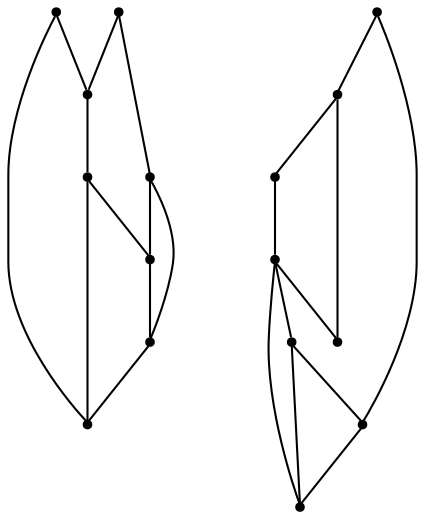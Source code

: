 graph {
  node [shape=point,comment="{\"directed\":false,\"doi\":\"10.1007/978-3-319-73915-1_34\",\"figure\":\"? (7)\"}"]

  v0 [pos="1248.5853840163932,409.46350431475116"]
  v1 [pos="1196.0363289555607,409.46350431475116"]
  v2 [pos="1130.3602081220088,356.92231047424923"]
  v3 [pos="1077.8164308998453,356.9223104742493"]
  v4 [pos="1012.1320912633056,304.3813709843009"]
  v5 [pos="959.5945139118677,304.38137098430093"]
  v6 [pos="893.9121614133813,251.83610753494276"]
  v7 [pos="841.3673667765346,251.831783575533"]
  v8 [pos="695.2107240546753,356.9223104742493"]
  v9 [pos="813.4368855695341,409.46350431475116"]
  v10 [pos="760.8920273442699,409.46350431475116"]
  v11 [pos="642.6658976236199,356.92231047424923"]
  v12 [pos="524.4418742693063,304.38137098430093"]
  v13 [pos="576.9877737549103,304.38137098430093"]
  v14 [pos="458.76057097971164,251.83610753494276"]
  v15 [pos="406.21889217533237,251.83178357553294"]

  v0 -- v2 [id="-1",pos="1248.5853840163932,409.46350431475116 1248.5864332252852,402.8999405904543 1248.5864332252852,402.8999405904543 1248.5864332252852,402.8999405904543 1235.4509737814292,402.8999405904543 1235.4509737814292,402.8999405904543 1235.4509737814292,402.8999405904543 1235.4509737814292,396.3323072573012 1235.4509737814292,396.3323072573012 1235.4509737814292,396.3323072573012 1222.3156415144088,396.3323072573012 1222.3156415144088,396.3323072573012 1222.3156415144088,396.3323072573012 1222.3156415144088,389.7604930369246 1222.3156415144088,389.7604930369246 1222.3156415144088,389.7604930369246 1209.1759852349846,389.7604930369246 1209.1759852349846,389.7604930369246 1209.1759852349846,389.7604930369246 1209.1759852349846,383.192875600681 1209.1759852349846,383.192875600681 1209.1759852349846,383.192875600681 1196.044722626697,383.192875600681 1196.044722626697,383.192875600681 1196.044722626697,383.192875600681 1196.044722626697,376.62525816443747 1196.044722626697,376.62525816443747 1196.044722626697,376.62525816443747 1182.909263182841,376.62525816443747 1182.909263182841,376.62525816443747 1182.909263182841,376.62525816443747 1182.909263182841,370.05760893437474 1182.909263182841,370.05760893437474 1182.909263182841,370.05760893437474 1169.7697340802524,370.05760893437474 1169.7697340802524,370.05760893437474 1169.7697340802524,370.05760893437474 1169.7697340802524,363.49415648844507 1169.7697340802524,363.49415648844507 1169.7697340802524,363.49415648844507 1150.0666085028863,363.49415648844507 1150.0666085028863,363.49415648844507 1150.0666085028863,363.49415648844507 1150.0666085028863,356.92650725838234 1150.0666085028863,356.92650725838234 1150.0666085028863,356.92650725838234 1130.3602081220088,356.92231047424923 1130.3602081220088,356.92231047424923 1130.3602081220088,356.92231047424923"]
  v15 -- v14 [id="-2",pos="406.21889217533237,251.83178357553294 458.76057097971164,251.83610753494276 458.76057097971164,251.83610753494276 458.76057097971164,251.83610753494276"]
  v8 -- v9 [id="-3",pos="695.2107240546753,356.9223104742493 813.4368855695341,409.46350431475116 813.4368855695341,409.46350431475116 813.4368855695341,409.46350431475116"]
  v10 -- v9 [id="-5",pos="760.8920273442699,409.46350431475116 813.4368855695341,409.46350431475116 813.4368855695341,409.46350431475116 813.4368855695341,409.46350431475116"]
  v10 -- v11 [id="-7",pos="760.8920273442699,409.46350431475116 642.6658976236199,356.92231047424923 642.6658976236199,356.92231047424923 642.6658976236199,356.92231047424923"]
  v8 -- v12 [id="-9",pos="695.2107240546753,356.9223104742493 682.0795091377007,356.9222468866109 682.0795091377007,356.9222468866109 682.0795091377007,356.9222468866109 524.4418742693063,304.38137098430093 524.4418742693063,304.38137098430093 524.4418742693063,304.38137098430093"]
  v7 -- v1 [id="-13",pos="841.3673667765346,251.831783575533 841.3673508794302,258.4037249711863 841.3673508794302,258.4037249711863 841.3673508794302,258.4037249711863 854.5069435704365,258.4037249711863 854.5069435704365,258.4037249711863 854.5069435704365,258.4037249711863 854.5069435704365,264.97137420124903 854.5069435704365,264.97137420124903 854.5069435704365,264.97137420124903 867.6423394258748,264.97137420124903 867.6423394258748,264.97137420124903 867.6423394258748,264.97137420124903 867.6423394258748,271.54318842162564 867.6423394258748,271.54318842162564 867.6423394258748,271.54318842162564 880.7777988697306,271.54318842162564 880.7777988697306,271.54318842162564 880.7777988697306,271.54318842162564 880.7777988697306,278.1108058578692 880.7777988697306,278.1108058578692 880.7777988697306,278.1108058578692 893.9131947251689,278.1108058578692 893.9131947251689,278.1108058578692 893.9131947251689,278.1108058578692 893.9131947251689,284.67842329411275 893.9131947251689,284.67842329411275 893.9131947251689,284.67842329411275 907.0486541690248,284.67842329411275 907.0486541690248,284.67842329411275 907.0486541690248,284.67842329411275 907.0486541690248,291.2460725241755 907.0486541690248,291.2460725241755 907.0486541690248,291.2460725241755 920.184050024463,291.2460725241755 920.184050024463,291.2460725241755 920.184050024463,291.2460725241755 920.184050024463,297.813689960419 920.184050024463,297.813689960419 920.184050024463,297.813689960419 933.3195094683189,297.813689960419 933.3195094683189,297.813689960419 933.3195094683189,297.813689960419 933.3195094683189,304.3771742001679 933.3195094683189,304.3771742001679 933.3195094683189,304.3771742001679 946.4632354064755,304.3771742001679 946.4632354064755,304.3771742001679 946.4632354064755,304.3771742001679 946.4632354064755,317.51660585678803 946.4632354064755,317.51660585678803 946.4632354064755,317.51660585678803 979.3018204276975,317.51660585678803 979.3018204276975,317.51660585678803 979.3018204276975,317.51660585678803 979.3018204276975,324.0842232930316 979.3018204276975,324.0842232930316 979.3018204276975,324.0842232930316 999.0008127579133,324.0842232930316 999.0008127579133,324.0842232930316 999.0008127579133,324.0842232930316 999.0008127579133,330.6518725230943 999.0008127579133,330.6518725230943 999.0008127579133,330.6518725230943 1018.6998050881291,330.6518725230943 1018.6998050881291,330.6518725230943 1018.6998050881291,330.6518725230943 1018.6998050881291,337.215324969024 1018.6998050881291,337.215324969024 1018.6998050881291,337.215324969024 1038.4112607482136,337.215324969024 1038.4112607482136,337.215324969024 1038.4112607482136,337.215324969024 1038.4112607482136,343.7871391894006 1038.4112607482136,343.7871391894006 1038.4112607482136,343.7871391894006 1084.389438460442,343.7871391894006 1084.389438460442,343.7871391894006 1084.389438460442,343.7871391894006 1084.389438460442,350.35475662564414 1084.389438460442,350.35475662564414 1084.389438460442,350.35475662564414 1090.9488380996515,350.35475662564414 1090.9488380996515,350.35475662564414 1090.9488380996515,350.35475662564414 1090.9488380996515,356.92240585570687 1090.9488380996515,356.92240585570687 1090.9488380996515,356.92240585570687 1097.52070106873,356.92657084602075 1097.52070106873,356.92657084602075 1097.52070106873,356.92657084602075 1097.52070106873,370.05767252201315 1097.52070106873,370.05767252201315 1097.52070106873,370.05767252201315 1136.9311490590303,370.05767252201315 1136.9311490590303,370.05767252201315 1136.9311490590303,370.05767252201315 1136.9311490590303,376.62528995825664 1136.9311490590303,376.62528995825664 1136.9311490590303,376.62528995825664 1150.0706781616188,376.62528995825664 1150.0706781616188,376.62528995825664 1150.0706781616188,376.62528995825664 1150.0706781616188,383.19293918831943 1150.0706781616188,383.19293918831943 1150.0706781616188,383.19293918831943 1163.2061376054749,383.19293918831943 1163.2061376054749,383.19293918831943 1163.2061376054749,383.19293918831943 1163.2061376054749,389.7605566245629 1163.2061376054749,389.7605566245629 1163.2061376054749,389.7605566245629 1176.3415970493306,389.7605566245629 1176.3415970493306,389.7605566245629 1176.3415970493306,389.7605566245629 1176.3415970493306,396.33237084493953 1176.3415970493306,396.33237084493953 1176.3415970493306,396.33237084493953 1189.4769293163513,396.33237084493953 1189.4769293163513,396.33237084493953 1189.4769293163513,396.33237084493953 1189.4769293163513,402.8999882811831 1189.4769293163513,402.8999882811831 1189.4769293163513,402.8999882811831 1196.044722626697,402.8999882811831 1196.044722626697,402.8999882811831 1196.044722626697,402.8999882811831 1196.0363289555607,409.46350431475116 1196.0363289555607,409.46350431475116 1196.0363289555607,409.46350431475116"]
  v6 -- v5 [id="-14",pos="893.9121614133813,251.83610753494276 893.9132583135865,258.4036613835479 893.9132583135865,258.4036613835479 893.9132583135865,258.4036613835479 900.4809880355144,258.4036613835479 900.4809880355144,258.4036613835479 900.4809880355144,258.4036613835479 900.4809880355144,264.9713106136107 900.4809880355144,264.9713106136107 900.4809880355144,264.9713106136107 907.0486541690248,264.9713106136107 907.0486541690248,264.9713106136107 907.0486541690248,264.9713106136107 907.0486541690248,271.5389280498542 907.0486541690248,271.5389280498542 907.0486541690248,271.5389280498542 920.188246860031,271.5389280498542 920.188246860031,271.5389280498542 920.188246860031,271.5389280498542 920.188246860031,278.10657727991696 920.188246860031,278.10657727991696 920.188246860031,278.10657727991696 926.755976581959,278.10657727991696 926.755976581959,278.10657727991696 926.755976581959,278.10657727991696 926.755976581959,284.67419471616046 926.755976581959,284.67419471616046 926.755976581959,284.67419471616046 933.3237063038869,284.67419471616046 933.3237063038869,284.67419471616046 933.3237063038869,284.67419471616046 933.3237063038869,291.24600893653707 933.3237063038869,291.24600893653707 933.3237063038869,291.24600893653707 946.4549689121748,291.24600893653707 946.4549689121748,291.24600893653707 946.4549689121748,291.24600893653707 946.4549689121748,297.8136263727806 946.4549689121748,297.8136263727806 946.4549689121748,297.8136263727806 959.594561603181,297.8136263727806 959.594561603181,297.8136263727806 959.594561603181,297.8136263727806 959.5945139118677,304.38137098430093 959.5945139118677,304.38137098430093 959.5945139118677,304.38137098430093"]
  v15 -- v10 [id="-15",pos="406.21889217533237,251.83178357553294 504.7387248462834,304.37701523107194 504.7387248462834,304.37701523107194 504.7387248462834,304.37701523107194 662.3721867247665,356.9222468866109 662.3721867247665,356.9222468866109 662.3721867247665,356.9222468866109 760.8920273442699,409.46350431475116 760.8920273442699,409.46350431475116 760.8920273442699,409.46350431475116"]
  v0 -- v5 [id="-17",pos="1248.5853840163932,409.46350431475116 1228.8833076479189,409.46757392360746 1228.8833076479189,409.46757392360746 1228.8833076479189,409.46757392360746 1228.8833076479189,402.89992469354473 1228.8833076479189,402.89992469354473 1228.8833076479189,402.89992469354473 1215.747848204063,402.89992469354473 1215.747848204063,402.89992469354473 1215.747848204063,402.89992469354473 1215.747848204063,396.3323072573012 1215.747848204063,396.3323072573012 1215.747848204063,396.3323072573012 1202.612388760207,396.3323072573012 1202.612388760207,396.3323072573012 1202.612388760207,396.3323072573012 1202.612388760207,389.7604930369246 1202.612388760207,389.7604930369246 1202.612388760207,389.7604930369246 1189.4770564931866,389.7604930369246 1189.4770564931866,389.7604930369246 1189.4770564931866,389.7604930369246 1189.4770564931866,383.192875600681 1189.4770564931866,383.192875600681 1189.4770564931866,383.192875600681 1176.3415970493306,383.192875600681 1176.3415970493306,383.192875600681 1176.3415970493306,383.192875600681 1176.3415970493306,376.6252263706183 1176.3415970493306,376.6252263706183 1176.3415970493306,376.6252263706183 1163.2061376054749,376.6252263706183 1163.2061376054749,376.6252263706183 1163.2061376054749,376.6252263706183 1163.2061376054749,370.05760893437474 1163.2061376054749,370.05760893437474 1163.2061376054749,370.05760893437474 1143.4988151925406,370.05760893437474 1143.4988151925406,370.05760893437474 1143.4988151925406,370.05760893437474 1143.4988151925406,363.489959704312 1143.4988151925406,363.489959704312 1143.4988151925406,363.489959704312 1110.6602301713185,363.489959704312 1110.6602301713185,363.489959704312 1110.6602301713185,363.489959704312 1110.6602301713185,350.35469303800573 1110.6602301713185,350.35469303800573 1110.6602301713185,350.35469303800573 1097.524897904298,350.35469303800573 1097.524897904298,350.35469303800573 1097.524897904298,350.35469303800573 1097.524897904298,343.7870756017622 1097.524897904298,343.7870756017622 1097.524897904298,343.7870756017622 1090.9571045939524,343.7870756017622 1090.9571045939524,343.7870756017622 1090.9571045939524,343.7870756017622 1090.9571045939524,337.21942637169946 1090.9571045939524,337.21942637169946 1090.9571045939524,337.21942637169946 1051.5467201920696,337.21942637169946 1051.5467201920696,337.21942637169946 1051.5467201920696,337.21942637169946 1051.5467201920696,330.6518089354559 1051.5467201920696,330.6518089354559 1051.5467201920696,330.6518089354559 1031.8435946147035,330.6518089354559 1031.8435946147035,330.6518089354559 1031.8435946147035,330.6518089354559 1031.8435946147035,324.08419149921235 1031.8435946147035,324.08419149921235 1031.8435946147035,324.08419149921235 1012.1362722017692,324.08419149921235 1012.1362722017692,324.08419149921235 1012.1362722017692,324.08419149921235 1012.1362722017692,317.5165422691496 1012.1362722017692,317.5165422691496 1012.1362722017692,317.5165422691496 985.8695501496255,317.5165422691496 985.8695501496255,317.5165422691496 985.8695501496255,317.5165422691496 985.8695501496255,310.9489248329061 985.8695501496255,310.9489248329061 985.8695501496255,310.9489248329061 972.7299574586192,310.9489248329061 972.7299574586192,310.9489248329061 972.7299574586192,310.9489248329061 972.7299574586192,304.37711061252946 972.7299574586192,304.37711061252946 972.7299574586192,304.37711061252946 959.5945139118677,304.38137098430093 959.5945139118677,304.38137098430093 959.5945139118677,304.38137098430093"]
  v3 -- v1 [id="-19",pos="1077.8164308998453,356.9223104742493 1077.8175754913639,363.49415648844507 1077.8175754913639,363.49415648844507 1077.8175754913639,363.49415648844507 1090.9529077583843,363.49415648844507 1090.9529077583843,363.49415648844507 1090.9529077583843,363.49415648844507 1090.9529077583843,376.62525816443747 1090.9529077583843,376.62525816443747 1090.9529077583843,376.62525816443747 1130.3633557486846,376.62525816443747 1130.3633557486846,376.62525816443747 1130.3633557486846,376.62525816443747 1130.3633557486846,383.192875600681 1130.3633557486846,383.192875600681 1130.3633557486846,383.192875600681 1143.5030120281085,383.192875600681 1143.5030120281085,383.192875600681 1143.5030120281085,383.192875600681 1143.5030120281085,389.7604930369246 1143.5030120281085,389.7604930369246 1143.5030120281085,389.7604930369246 1156.6342746363964,389.7604930369246 1156.6342746363964,389.7604930369246 1156.6342746363964,389.7604930369246 1156.6342746363964,396.3323072573012 1156.6342746363964,396.3323072573012 1156.6342746363964,396.3323072573012 1169.7697340802524,396.3323072573012 1169.7697340802524,396.3323072573012 1169.7697340802524,396.3323072573012 1169.7697340802524,402.8999405904543 1169.7697340802524,402.8999405904543 1169.7697340802524,402.8999405904543 1182.909263182841,402.8999405904543 1182.909263182841,402.8999405904543 1182.909263182841,402.8999405904543 1182.909263182841,409.46757392360746 1182.909263182841,409.46757392360746 1182.909263182841,409.46757392360746 1196.0363289555607,409.46350431475116 1196.0363289555607,409.46350431475116 1196.0363289555607,409.46350431475116"]
  v5 -- v4 [id="-21",pos="959.5945139118677,304.38137098430093 1012.1320912633056,304.3813709843009 1012.1320912633056,304.3813709843009 1012.1320912633056,304.3813709843009"]
  v14 -- v13 [id="-22",pos="458.76057097971164,251.83610753494276 576.9877737549103,304.38137098430093 576.9877737549103,304.38137098430093 576.9877737549103,304.38137098430093"]
  v4 -- v2 [id="-24",pos="1012.1320912633056,304.3813709843009 1025.2716680572075,304.37711061252946 1025.2716680572075,304.37711061252946 1025.2716680572075,304.37711061252946 1025.2716680572075,310.9489248329061 1025.2716680572075,310.9489248329061 1025.2716680572075,310.9489248329061 1044.9789904701418,310.9489248329061 1044.9789904701418,310.9489248329061 1044.9789904701418,310.9489248329061 1044.9789904701418,317.5165422691496 1044.9789904701418,317.5165422691496 1044.9789904701418,317.5165422691496 1064.6821160475079,317.5165422691496 1064.6821160475079,317.5165422691496 1064.6821160475079,317.5165422691496 1064.6821160475079,324.08419149921235 1064.6821160475079,324.08419149921235 1064.6821160475079,324.08419149921235 1084.389438460442,324.08419149921235 1084.389438460442,324.08419149921235 1084.389438460442,324.08419149921235 1084.389438460442,330.6518089354559 1084.389438460442,330.6518089354559 1084.389438460442,330.6518089354559 1097.524897904298,330.6518089354559 1097.524897904298,330.6518089354559 1097.524897904298,330.6518089354559 1097.524897904298,337.21945816551863 1097.524897904298,337.21945816551863 1097.524897904298,337.21945816551863 1110.6561605125858,337.21945816551863 1110.6561605125858,337.21945816551863 1110.6561605125858,337.21945816551863 1110.6561605125858,343.7870756017622 1110.6561605125858,343.7870756017622 1110.6561605125858,343.7870756017622 1123.7914927796064,343.7870756017622 1123.7914927796064,343.7870756017622 1123.7914927796064,343.7870756017622 1123.7914927796064,350.3588898221388 1123.7914927796064,350.3588898221388 1123.7914927796064,350.3588898221388 1130.359286089952,350.3588898221388 1130.359286089952,350.3588898221388 1130.359286089952,350.3588898221388 1130.3602081220088,356.92231047424923 1130.3602081220088,356.92231047424923 1130.3602081220088,356.92231047424923"]
  v6 -- v4 [id="-28",pos="893.9121614133813,251.83610753494276 907.0486541690248,251.8360439473044 907.0486541690248,251.8360439473044 907.0486541690248,251.8360439473044 907.0486541690248,258.40369317736713 907.0486541690248,258.40369317736713 907.0486541690248,258.40369317736713 920.1841136128807,258.40369317736713 920.1841136128807,258.40369317736713 920.1841136128807,258.40369317736713 920.1841136128807,264.9713106136107 920.1841136128807,264.9713106136107 920.1841136128807,264.9713106136107 933.3237063038869,264.9713106136107 933.3237063038869,264.9713106136107 933.3237063038869,264.9713106136107 933.3237063038869,271.53479485335953 933.3237063038869,271.53479485335953 933.3237063038869,271.53479485335953 946.4591021593251,271.53479485335953 946.4591021593251,271.53479485335953 946.4591021593251,271.53479485335953 946.4591021593251,278.1024122896031 946.4591021593251,278.1024122896031 946.4591021593251,278.1024122896031 959.594561603181,278.1024122896031 959.594561603181,278.1024122896031 959.594561603181,278.1024122896031 959.594561603181,284.6700297258466 959.594561603181,284.6700297258466 959.594561603181,284.6700297258466 979.2934903449791,284.6700297258466 979.2934903449791,284.6700297258466 979.2934903449791,284.6700297258466 979.2934903449791,291.2418439462232 979.2934903449791,291.2418439462232 979.2934903449791,291.2418439462232 999.0050095934814,291.2418439462232 999.0050095934814,291.2418439462232 999.0050095934814,291.2418439462232 999.0050095934814,297.80949317628597 999.0050095934814,297.80949317628597 999.0050095934814,297.80949317628597 1012.1362722017692,297.80949317628597 1012.1362722017692,297.80949317628597 1012.1362722017692,297.80949317628597 1012.1320912633056,304.3813709843009 1012.1320912633056,304.3813709843009 1012.1320912633056,304.3813709843009"]
  v1 -- v0 [id="-29",pos="1196.0363289555607,409.46350431475116 1248.5853840163932,409.46350431475116 1248.5853840163932,409.46350431475116 1248.5853840163932,409.46350431475116"]
  v7 -- v6 [id="-31",pos="841.3673667765346,251.831783575533 893.9121614133813,251.83610753494276 893.9121614133813,251.83610753494276 893.9121614133813,251.83610753494276"]
  v3 -- v2 [id="-32",pos="1077.8164308998453,356.9223104742493 1130.3602081220088,356.92231047424923 1130.3602081220088,356.92231047424923 1130.3602081220088,356.92231047424923"]
  v12 -- v14 [id="-36",pos="524.4418742693063,304.38137098430093 458.76057097971164,251.83610753494276 458.76057097971164,251.83610753494276 458.76057097971164,251.83610753494276"]
  v13 -- v8 [id="-37",pos="576.9877737549103,304.38137098430093 695.2107240546753,356.9223104742493 695.2107240546753,356.9223104742493 695.2107240546753,356.9223104742493"]
  v12 -- v13 [id="-38",pos="524.4418742693063,304.38137098430093 576.9877737549103,304.38137098430093 576.9877737549103,304.38137098430093 576.9877737549103,304.38137098430093"]
  v11 -- v8 [id="-39",pos="642.6658976236199,356.92231047424923 695.2107240546753,356.9223104742493 695.2107240546753,356.9223104742493 695.2107240546753,356.9223104742493"]
}